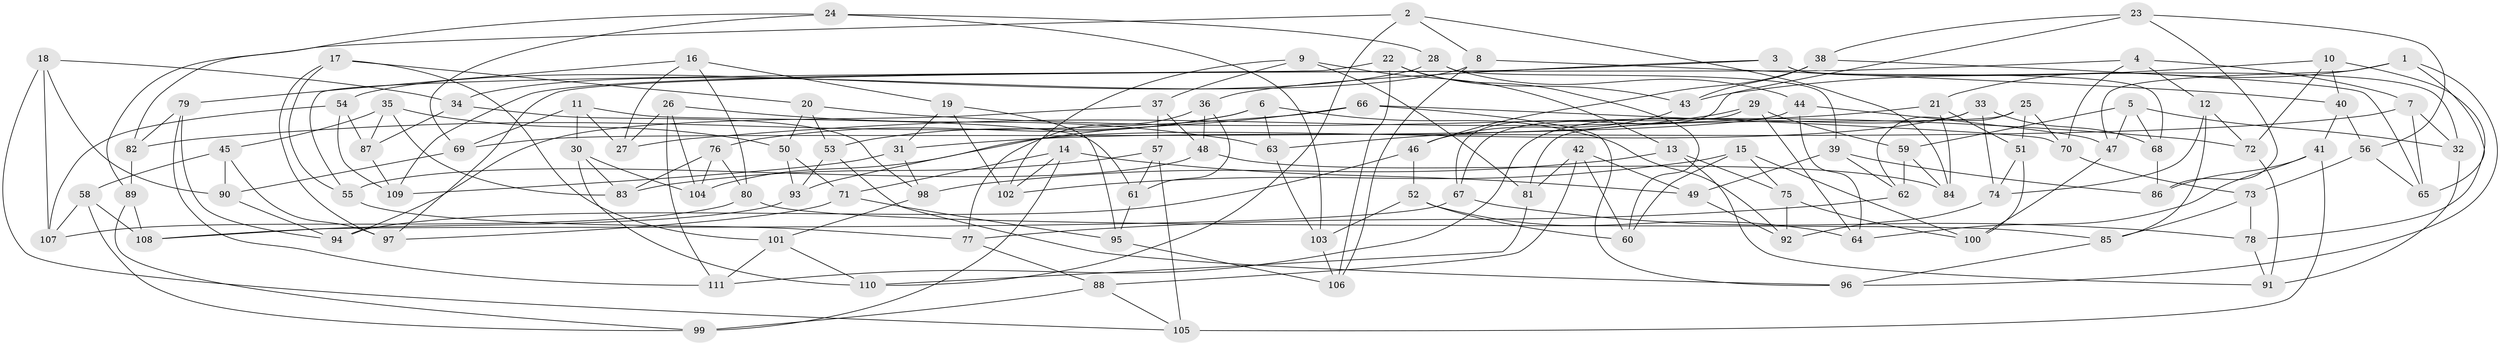 // coarse degree distribution, {4: 0.4318181818181818, 5: 0.1590909090909091, 3: 0.11363636363636363, 7: 0.06818181818181818, 6: 0.045454545454545456, 8: 0.022727272727272728, 9: 0.06818181818181818, 11: 0.022727272727272728, 13: 0.022727272727272728, 2: 0.022727272727272728, 12: 0.022727272727272728}
// Generated by graph-tools (version 1.1) at 2025/03/03/04/25 22:03:08]
// undirected, 111 vertices, 222 edges
graph export_dot {
graph [start="1"]
  node [color=gray90,style=filled];
  1;
  2;
  3;
  4;
  5;
  6;
  7;
  8;
  9;
  10;
  11;
  12;
  13;
  14;
  15;
  16;
  17;
  18;
  19;
  20;
  21;
  22;
  23;
  24;
  25;
  26;
  27;
  28;
  29;
  30;
  31;
  32;
  33;
  34;
  35;
  36;
  37;
  38;
  39;
  40;
  41;
  42;
  43;
  44;
  45;
  46;
  47;
  48;
  49;
  50;
  51;
  52;
  53;
  54;
  55;
  56;
  57;
  58;
  59;
  60;
  61;
  62;
  63;
  64;
  65;
  66;
  67;
  68;
  69;
  70;
  71;
  72;
  73;
  74;
  75;
  76;
  77;
  78;
  79;
  80;
  81;
  82;
  83;
  84;
  85;
  86;
  87;
  88;
  89;
  90;
  91;
  92;
  93;
  94;
  95;
  96;
  97;
  98;
  99;
  100;
  101;
  102;
  103;
  104;
  105;
  106;
  107;
  108;
  109;
  110;
  111;
  1 -- 21;
  1 -- 47;
  1 -- 65;
  1 -- 96;
  2 -- 8;
  2 -- 89;
  2 -- 110;
  2 -- 84;
  3 -- 109;
  3 -- 36;
  3 -- 68;
  3 -- 32;
  4 -- 97;
  4 -- 70;
  4 -- 12;
  4 -- 7;
  5 -- 47;
  5 -- 32;
  5 -- 59;
  5 -- 68;
  6 -- 92;
  6 -- 53;
  6 -- 76;
  6 -- 63;
  7 -- 31;
  7 -- 65;
  7 -- 32;
  8 -- 34;
  8 -- 106;
  8 -- 40;
  9 -- 102;
  9 -- 37;
  9 -- 81;
  9 -- 13;
  10 -- 40;
  10 -- 72;
  10 -- 78;
  10 -- 43;
  11 -- 61;
  11 -- 69;
  11 -- 30;
  11 -- 27;
  12 -- 85;
  12 -- 72;
  12 -- 74;
  13 -- 75;
  13 -- 98;
  13 -- 91;
  14 -- 49;
  14 -- 102;
  14 -- 71;
  14 -- 99;
  15 -- 100;
  15 -- 102;
  15 -- 75;
  15 -- 60;
  16 -- 79;
  16 -- 27;
  16 -- 19;
  16 -- 80;
  17 -- 97;
  17 -- 101;
  17 -- 55;
  17 -- 20;
  18 -- 34;
  18 -- 107;
  18 -- 105;
  18 -- 90;
  19 -- 31;
  19 -- 95;
  19 -- 102;
  20 -- 53;
  20 -- 50;
  20 -- 72;
  21 -- 27;
  21 -- 51;
  21 -- 84;
  22 -- 55;
  22 -- 60;
  22 -- 43;
  22 -- 106;
  23 -- 86;
  23 -- 67;
  23 -- 56;
  23 -- 38;
  24 -- 69;
  24 -- 103;
  24 -- 28;
  24 -- 82;
  25 -- 51;
  25 -- 81;
  25 -- 70;
  25 -- 62;
  26 -- 63;
  26 -- 27;
  26 -- 104;
  26 -- 111;
  28 -- 44;
  28 -- 39;
  28 -- 54;
  29 -- 64;
  29 -- 59;
  29 -- 63;
  29 -- 67;
  30 -- 83;
  30 -- 104;
  30 -- 110;
  31 -- 109;
  31 -- 98;
  32 -- 91;
  33 -- 104;
  33 -- 111;
  33 -- 68;
  33 -- 74;
  34 -- 87;
  34 -- 98;
  35 -- 50;
  35 -- 87;
  35 -- 83;
  35 -- 45;
  36 -- 48;
  36 -- 61;
  36 -- 77;
  37 -- 57;
  37 -- 94;
  37 -- 48;
  38 -- 43;
  38 -- 46;
  38 -- 65;
  39 -- 86;
  39 -- 62;
  39 -- 49;
  40 -- 56;
  40 -- 41;
  41 -- 64;
  41 -- 105;
  41 -- 86;
  42 -- 88;
  42 -- 60;
  42 -- 49;
  42 -- 81;
  43 -- 46;
  44 -- 64;
  44 -- 69;
  44 -- 47;
  45 -- 97;
  45 -- 58;
  45 -- 90;
  46 -- 94;
  46 -- 52;
  47 -- 100;
  48 -- 84;
  48 -- 55;
  49 -- 92;
  50 -- 71;
  50 -- 93;
  51 -- 100;
  51 -- 74;
  52 -- 64;
  52 -- 103;
  52 -- 60;
  53 -- 96;
  53 -- 93;
  54 -- 87;
  54 -- 107;
  54 -- 109;
  55 -- 77;
  56 -- 73;
  56 -- 65;
  57 -- 105;
  57 -- 83;
  57 -- 61;
  58 -- 107;
  58 -- 99;
  58 -- 108;
  59 -- 84;
  59 -- 62;
  61 -- 95;
  62 -- 77;
  63 -- 103;
  66 -- 93;
  66 -- 70;
  66 -- 82;
  66 -- 96;
  67 -- 78;
  67 -- 108;
  68 -- 86;
  69 -- 90;
  70 -- 73;
  71 -- 95;
  71 -- 97;
  72 -- 91;
  73 -- 85;
  73 -- 78;
  74 -- 92;
  75 -- 92;
  75 -- 100;
  76 -- 80;
  76 -- 83;
  76 -- 104;
  77 -- 88;
  78 -- 91;
  79 -- 111;
  79 -- 94;
  79 -- 82;
  80 -- 107;
  80 -- 85;
  81 -- 110;
  82 -- 89;
  85 -- 96;
  87 -- 109;
  88 -- 105;
  88 -- 99;
  89 -- 99;
  89 -- 108;
  90 -- 94;
  93 -- 108;
  95 -- 106;
  98 -- 101;
  101 -- 111;
  101 -- 110;
  103 -- 106;
}
